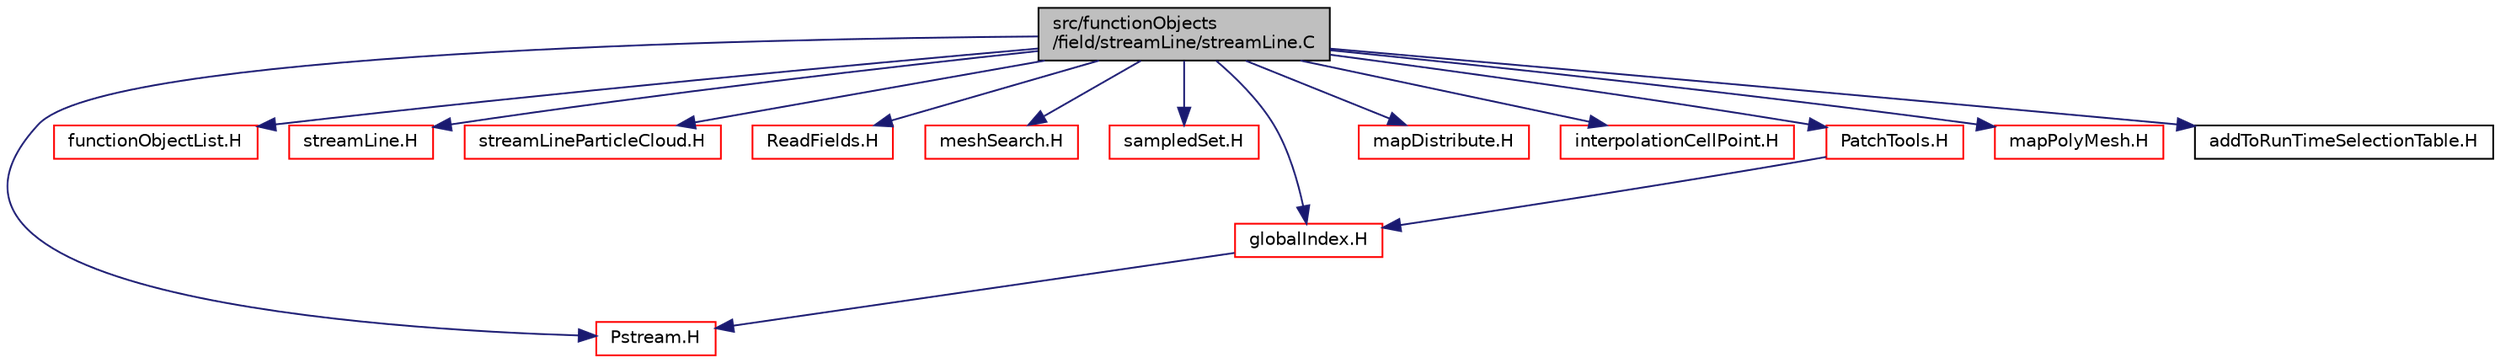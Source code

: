 digraph "src/functionObjects/field/streamLine/streamLine.C"
{
  bgcolor="transparent";
  edge [fontname="Helvetica",fontsize="10",labelfontname="Helvetica",labelfontsize="10"];
  node [fontname="Helvetica",fontsize="10",shape=record];
  Node0 [label="src/functionObjects\l/field/streamLine/streamLine.C",height=0.2,width=0.4,color="black", fillcolor="grey75", style="filled", fontcolor="black"];
  Node0 -> Node1 [color="midnightblue",fontsize="10",style="solid",fontname="Helvetica"];
  Node1 [label="Pstream.H",height=0.2,width=0.4,color="red",URL="$a09860.html"];
  Node0 -> Node83 [color="midnightblue",fontsize="10",style="solid",fontname="Helvetica"];
  Node83 [label="functionObjectList.H",height=0.2,width=0.4,color="red",URL="$a09656.html"];
  Node0 -> Node101 [color="midnightblue",fontsize="10",style="solid",fontname="Helvetica"];
  Node101 [label="streamLine.H",height=0.2,width=0.4,color="red",URL="$a04799.html"];
  Node0 -> Node183 [color="midnightblue",fontsize="10",style="solid",fontname="Helvetica"];
  Node183 [label="streamLineParticleCloud.H",height=0.2,width=0.4,color="red",URL="$a04811.html"];
  Node0 -> Node368 [color="midnightblue",fontsize="10",style="solid",fontname="Helvetica"];
  Node368 [label="ReadFields.H",height=0.2,width=0.4,color="red",URL="$a10889.html",tooltip="Field reading functions for post-processing utilities. "];
  Node0 -> Node369 [color="midnightblue",fontsize="10",style="solid",fontname="Helvetica"];
  Node369 [label="meshSearch.H",height=0.2,width=0.4,color="red",URL="$a08312.html"];
  Node0 -> Node372 [color="midnightblue",fontsize="10",style="solid",fontname="Helvetica"];
  Node372 [label="sampledSet.H",height=0.2,width=0.4,color="red",URL="$a15020.html"];
  Node0 -> Node374 [color="midnightblue",fontsize="10",style="solid",fontname="Helvetica"];
  Node374 [label="globalIndex.H",height=0.2,width=0.4,color="red",URL="$a12281.html"];
  Node374 -> Node1 [color="midnightblue",fontsize="10",style="solid",fontname="Helvetica"];
  Node0 -> Node278 [color="midnightblue",fontsize="10",style="solid",fontname="Helvetica"];
  Node278 [label="mapDistribute.H",height=0.2,width=0.4,color="red",URL="$a12335.html"];
  Node0 -> Node376 [color="midnightblue",fontsize="10",style="solid",fontname="Helvetica"];
  Node376 [label="interpolationCellPoint.H",height=0.2,width=0.4,color="red",URL="$a03989.html"];
  Node0 -> Node379 [color="midnightblue",fontsize="10",style="solid",fontname="Helvetica"];
  Node379 [label="PatchTools.H",height=0.2,width=0.4,color="red",URL="$a12620.html"];
  Node379 -> Node374 [color="midnightblue",fontsize="10",style="solid",fontname="Helvetica"];
  Node0 -> Node380 [color="midnightblue",fontsize="10",style="solid",fontname="Helvetica"];
  Node380 [label="mapPolyMesh.H",height=0.2,width=0.4,color="red",URL="$a12365.html"];
  Node0 -> Node383 [color="midnightblue",fontsize="10",style="solid",fontname="Helvetica"];
  Node383 [label="addToRunTimeSelectionTable.H",height=0.2,width=0.4,color="black",URL="$a09989.html",tooltip="Macros for easy insertion into run-time selection tables. "];
}
